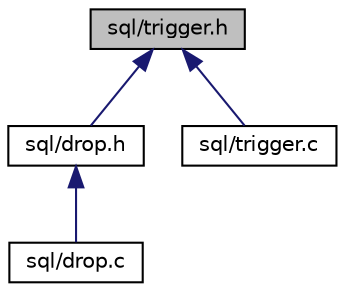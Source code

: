 digraph "sql/trigger.h"
{
  bgcolor="transparent";
  edge [fontname="Helvetica",fontsize="10",labelfontname="Helvetica",labelfontsize="10"];
  node [fontname="Helvetica",fontsize="10",shape=record];
  Node1 [label="sql/trigger.h",height=0.2,width=0.4,color="black", fillcolor="grey75", style="filled" fontcolor="black"];
  Node1 -> Node2 [dir="back",color="midnightblue",fontsize="10",style="solid"];
  Node2 [label="sql/drop.h",height=0.2,width=0.4,color="black",URL="$drop_8h.html"];
  Node2 -> Node3 [dir="back",color="midnightblue",fontsize="10",style="solid"];
  Node3 [label="sql/drop.c",height=0.2,width=0.4,color="black",URL="$drop_8c.html"];
  Node1 -> Node4 [dir="back",color="midnightblue",fontsize="10",style="solid"];
  Node4 [label="sql/trigger.c",height=0.2,width=0.4,color="black",URL="$trigger_8c.html"];
}
